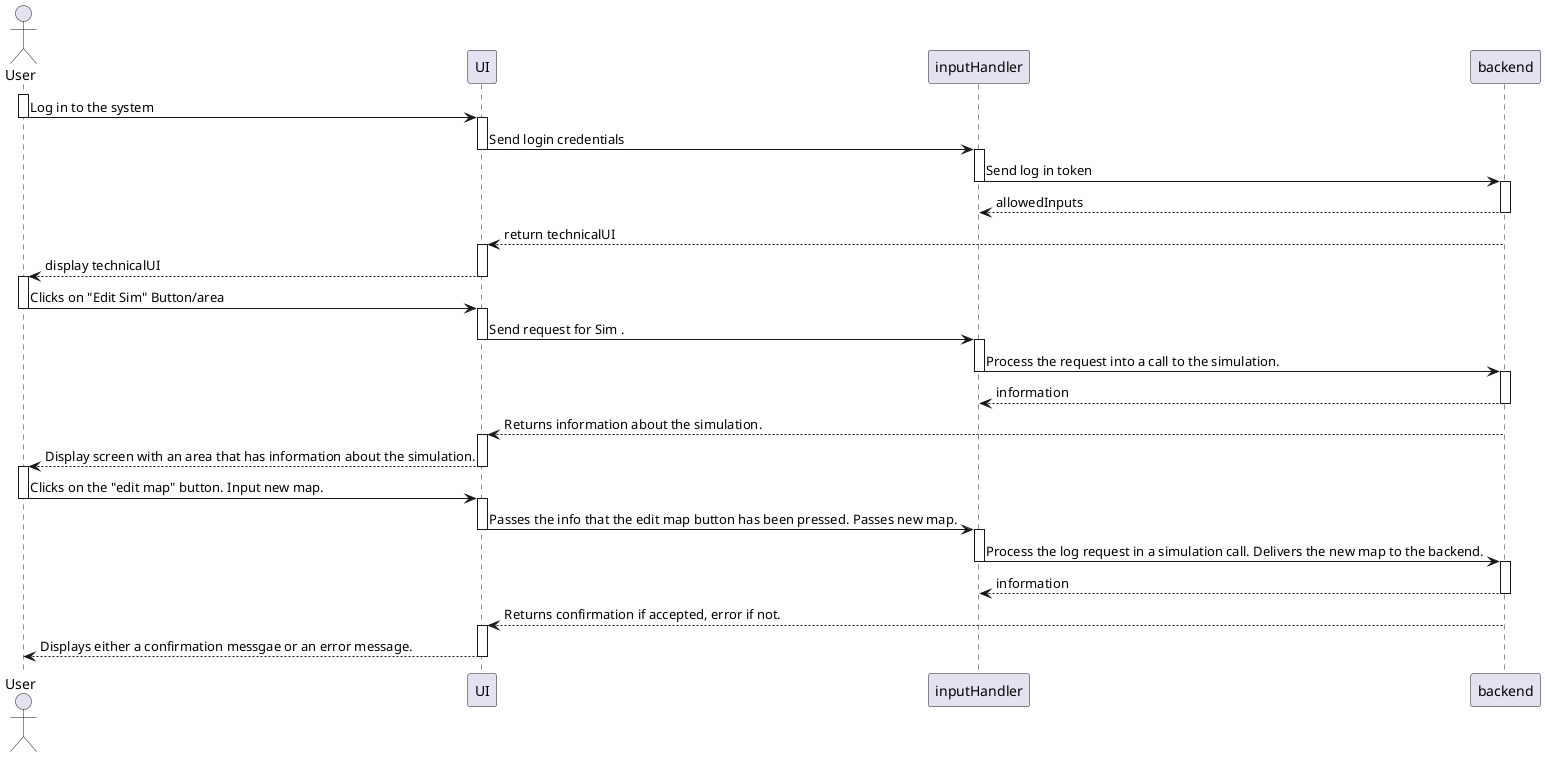 @startuml ABasicSeqDiagram


actor User
participant UI
participant inputHandler 
participant backend

activate User 
User -> UI: Log in to the system
deactivate User 

activate UI
UI -> inputHandler: Send login credentials
deactivate UI

' waits for the backend to return. Ensures error handling is done gracefully.
activate inputHandler
inputHandler -> backend: Send log in token
deactivate inputHandler

activate backend
return allowedInputs
backend --> UI: return technicalUI
deactivate backend

'User is now logged in with a Techinical UI availible to them
activate UI
UI --> User: display technicalUI
deactivate UI

activate User
User -> UI: Clicks on "Edit Sim" Button/area
deactivate User

activate UI
UI -> inputHandler: Send request for Sim .
deactivate UI

activate inputHandler
inputHandler -> backend: Process the request into a call to the simulation.
deactivate inputHandler

' waits for the backend to return. Ensures error handling is done gracefully.
activate backend
return information
backend --> UI: Returns information about the simulation.
deactivate backend

activate UI
UI --> User: Display screen with an area that has information about the simulation. 
deactivate UI

'User is now displayed a simulation screen with an area that displays info about the sim along with options to edit the sim.

activate User
User -> UI: Clicks on the "edit map" button. Input new map. 
deactivate User

activate UI
UI -> inputHandler: Passes the info that the edit map button has been pressed. Passes new map.
deactivate UI

activate inputHandler
inputHandler -> backend: Process the log request in a simulation call. Delivers the new map to the backend.
deactivate inputHandler

' waits for the backend to return. Ensures error handling is done gracefully.
activate backend
return information
backend --> UI: Returns confirmation if accepted, error if not.
deactivate backend

activate UI
UI --> User: Displays either a confirmation messgae or an error message.
deactivate UI